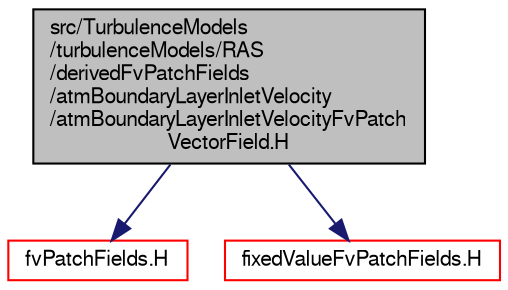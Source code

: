 digraph "src/TurbulenceModels/turbulenceModels/RAS/derivedFvPatchFields/atmBoundaryLayerInletVelocity/atmBoundaryLayerInletVelocityFvPatchVectorField.H"
{
  bgcolor="transparent";
  edge [fontname="FreeSans",fontsize="10",labelfontname="FreeSans",labelfontsize="10"];
  node [fontname="FreeSans",fontsize="10",shape=record];
  Node0 [label="src/TurbulenceModels\l/turbulenceModels/RAS\l/derivedFvPatchFields\l/atmBoundaryLayerInletVelocity\l/atmBoundaryLayerInletVelocityFvPatch\lVectorField.H",height=0.2,width=0.4,color="black", fillcolor="grey75", style="filled", fontcolor="black"];
  Node0 -> Node1 [color="midnightblue",fontsize="10",style="solid",fontname="FreeSans"];
  Node1 [label="fvPatchFields.H",height=0.2,width=0.4,color="red",URL="$a02477.html"];
  Node0 -> Node188 [color="midnightblue",fontsize="10",style="solid",fontname="FreeSans"];
  Node188 [label="fixedValueFvPatchFields.H",height=0.2,width=0.4,color="red",URL="$a01484.html"];
}

